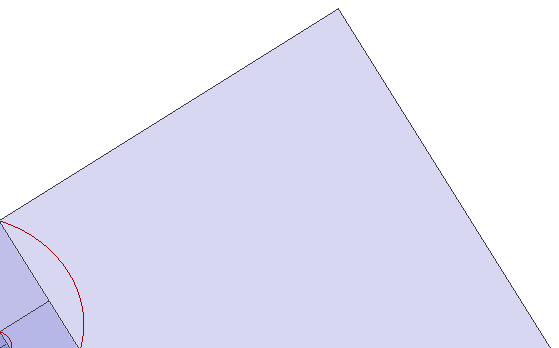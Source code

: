 \documentclass[border=5mm]{standalone}
\usepackage{luamplib}
\begin{document}
\mplibtextextlabel{enable}
\begin{mplibcode}
beginfig(1);
  drawoptions(withpen pencircle scaled 1/4 withcolor 1/4);
    path s[]; s0 = unitsquare; 
    fill s0 withcolor 1/2[2/3 blue, white]; draw s0;
    numeric a, b, t, n; a = 1; b = 1; n = 11;
    for i = 1 upto n:
      t := b; b := b + a; a := t;  % Fibonacci sequence
      s[i] = unitsquare scaled a;
      s[i] := s[i] shifted (point i of s[i-1] - point i-1 of s[i]);
      fill s[i] withcolor (1/2 + i/32)[2/3 blue, white];
      draw s[i];
    endfor
    % cross hairs
    for i = n-1 upto n:
      draw point i-2 of s[i-2] -- point i of s[i];
    endfor
  drawoptions();
  % Draw the spiral as a red arrow
  drawarrow origin for i=0 upto n: .. point i of s[i] endfor 
    withcolor 2/3 red;
  % show the Fibonacci sizes for the larger boxes
  for i = 5 upto n:
    label(TEX(decimal arclength subpath (0, 1) of s[i])
      scaled 0.8 rotated angle point n of s[n], center s[i]);
  endfor
  % Rotate the whole picture to show off the spiral
  currentpicture := currentpicture rotated - angle point n of s[n]; 
endfig;
\end{mplibcode}
\end{document}

